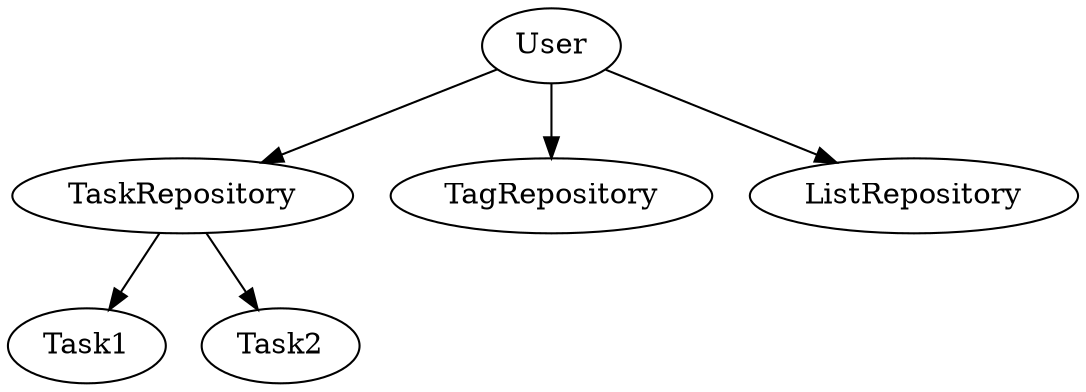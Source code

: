 digraph elements {

	"User" -> "TaskRepository"
	"User" -> "TagRepository"
	"User" -> "ListRepository"

	"TaskRepository" -> "Task1"
	"TaskRepository" -> "Task2"




}
